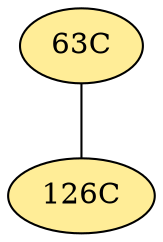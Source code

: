 // The Round Table
graph {
	"63C" [fillcolor="#FFED97" style=radial]
	"126C" [fillcolor="#FFED97" style=radial]
	"63C" -- "126C" [penwidth=1]
}
